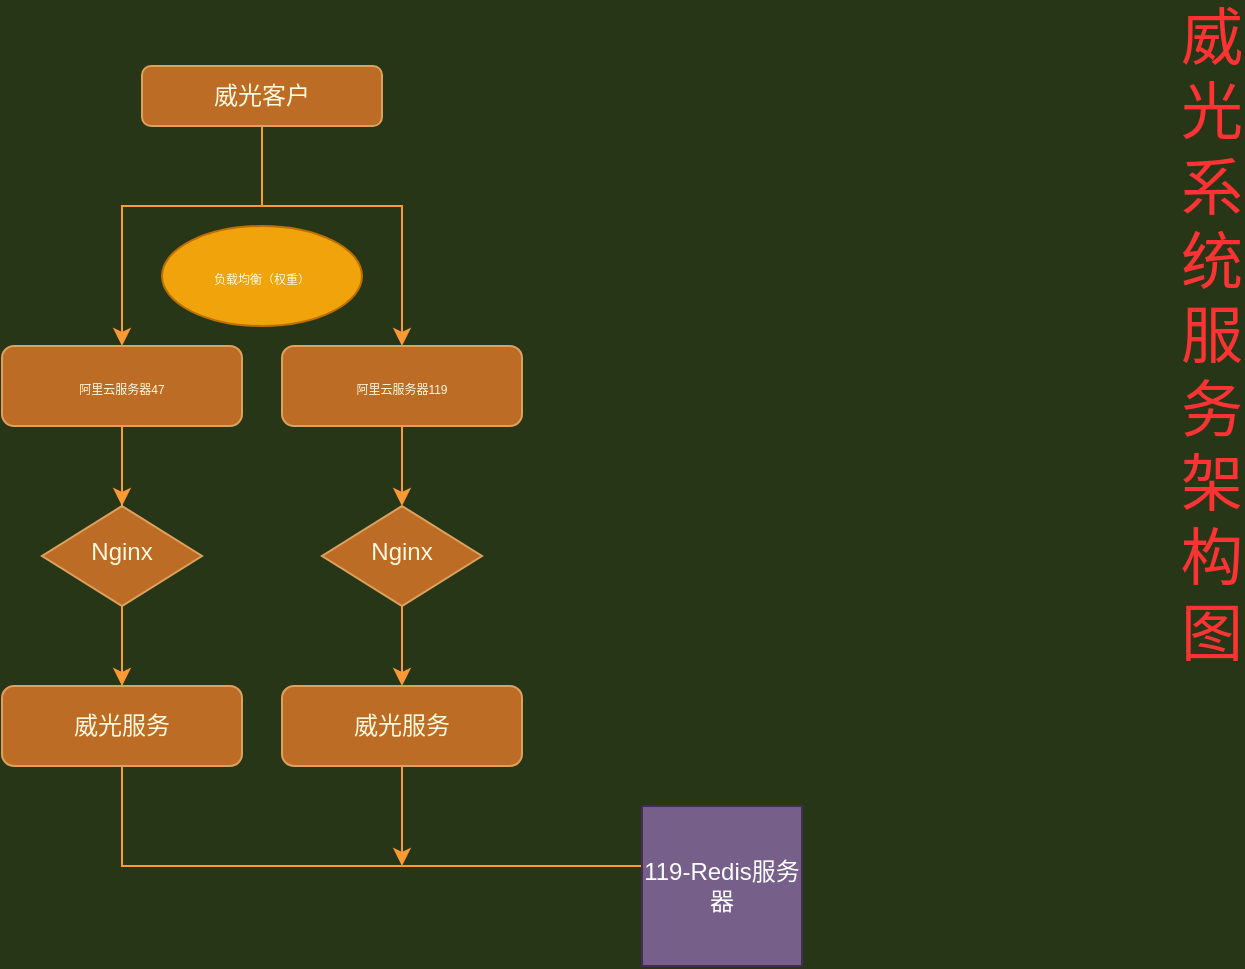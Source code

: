 <mxfile version="16.1.0" type="github">
  <diagram id="C5RBs43oDa-KdzZeNtuy" name="Page-1">
    <mxGraphModel dx="981" dy="526" grid="1" gridSize="10" guides="1" tooltips="1" connect="1" arrows="1" fold="1" page="1" pageScale="1" pageWidth="827" pageHeight="1169" background="#283618" math="0" shadow="0">
      <root>
        <mxCell id="WIyWlLk6GJQsqaUBKTNV-0" />
        <mxCell id="WIyWlLk6GJQsqaUBKTNV-1" parent="WIyWlLk6GJQsqaUBKTNV-0" />
        <mxCell id="SqT_S_i4YUq0WAKNXoHZ-13" style="edgeStyle=orthogonalEdgeStyle;rounded=0;orthogonalLoop=1;jettySize=auto;html=1;entryX=0.5;entryY=0;entryDx=0;entryDy=0;strokeColor=#FF9933;" edge="1" parent="WIyWlLk6GJQsqaUBKTNV-1" source="WIyWlLk6GJQsqaUBKTNV-3" target="WIyWlLk6GJQsqaUBKTNV-10">
          <mxGeometry relative="1" as="geometry" />
        </mxCell>
        <mxCell id="SqT_S_i4YUq0WAKNXoHZ-22" style="edgeStyle=orthogonalEdgeStyle;rounded=0;orthogonalLoop=1;jettySize=auto;html=1;entryX=0;entryY=0.5;entryDx=0;entryDy=0;strokeColor=#FF9933;" edge="1" parent="WIyWlLk6GJQsqaUBKTNV-1" source="WIyWlLk6GJQsqaUBKTNV-3" target="SqT_S_i4YUq0WAKNXoHZ-21">
          <mxGeometry relative="1" as="geometry">
            <Array as="points">
              <mxPoint x="160" y="440" />
              <mxPoint x="450" y="440" />
            </Array>
          </mxGeometry>
        </mxCell>
        <mxCell id="WIyWlLk6GJQsqaUBKTNV-3" value="&lt;span style=&quot;font-size: 6px&quot;&gt;阿里云服务器47&lt;/span&gt;" style="rounded=1;whiteSpace=wrap;html=1;fontSize=12;glass=0;strokeWidth=1;shadow=0;fillColor=#BC6C25;strokeColor=#DDA15E;fontColor=#FEFAE0;" parent="WIyWlLk6GJQsqaUBKTNV-1" vertex="1">
          <mxGeometry x="100" y="180" width="120" height="40" as="geometry" />
        </mxCell>
        <mxCell id="SqT_S_i4YUq0WAKNXoHZ-18" style="edgeStyle=orthogonalEdgeStyle;rounded=0;orthogonalLoop=1;jettySize=auto;html=1;entryX=0.5;entryY=0;entryDx=0;entryDy=0;strokeColor=#FF9933;" edge="1" parent="WIyWlLk6GJQsqaUBKTNV-1" source="WIyWlLk6GJQsqaUBKTNV-10" target="WIyWlLk6GJQsqaUBKTNV-11">
          <mxGeometry relative="1" as="geometry" />
        </mxCell>
        <mxCell id="WIyWlLk6GJQsqaUBKTNV-10" value="Nginx" style="rhombus;whiteSpace=wrap;html=1;shadow=0;fontFamily=Helvetica;fontSize=12;align=center;strokeWidth=1;spacing=6;spacingTop=-4;fillColor=#BC6C25;strokeColor=#DDA15E;fontColor=#FEFAE0;" parent="WIyWlLk6GJQsqaUBKTNV-1" vertex="1">
          <mxGeometry x="120" y="260" width="80" height="50" as="geometry" />
        </mxCell>
        <mxCell id="WIyWlLk6GJQsqaUBKTNV-11" value="威光服务" style="rounded=1;whiteSpace=wrap;html=1;fontSize=12;glass=0;strokeWidth=1;shadow=0;fillColor=#BC6C25;strokeColor=#DDA15E;fontColor=#FEFAE0;" parent="WIyWlLk6GJQsqaUBKTNV-1" vertex="1">
          <mxGeometry x="100" y="350" width="120" height="40" as="geometry" />
        </mxCell>
        <mxCell id="SqT_S_i4YUq0WAKNXoHZ-15" style="edgeStyle=orthogonalEdgeStyle;rounded=0;orthogonalLoop=1;jettySize=auto;html=1;entryX=0.5;entryY=0;entryDx=0;entryDy=0;strokeColor=#FF9933;" edge="1" parent="WIyWlLk6GJQsqaUBKTNV-1" source="eKm5PSDTWIwQXWz4lAzA-0" target="SqT_S_i4YUq0WAKNXoHZ-14">
          <mxGeometry relative="1" as="geometry" />
        </mxCell>
        <mxCell id="eKm5PSDTWIwQXWz4lAzA-0" value="&lt;span style=&quot;font-size: 6px&quot;&gt;阿里云服务器119&lt;/span&gt;" style="rounded=1;whiteSpace=wrap;html=1;fontSize=12;glass=0;strokeWidth=1;shadow=0;fillColor=#BC6C25;strokeColor=#DDA15E;fontColor=#FEFAE0;" parent="WIyWlLk6GJQsqaUBKTNV-1" vertex="1">
          <mxGeometry x="240" y="180" width="120" height="40" as="geometry" />
        </mxCell>
        <mxCell id="SqT_S_i4YUq0WAKNXoHZ-7" style="edgeStyle=orthogonalEdgeStyle;rounded=0;orthogonalLoop=1;jettySize=auto;html=1;entryX=0.5;entryY=0;entryDx=0;entryDy=0;strokeColor=#FF9933;" edge="1" parent="WIyWlLk6GJQsqaUBKTNV-1" source="SqT_S_i4YUq0WAKNXoHZ-1" target="WIyWlLk6GJQsqaUBKTNV-3">
          <mxGeometry relative="1" as="geometry">
            <Array as="points">
              <mxPoint x="230" y="110" />
              <mxPoint x="160" y="110" />
            </Array>
          </mxGeometry>
        </mxCell>
        <mxCell id="SqT_S_i4YUq0WAKNXoHZ-8" style="edgeStyle=orthogonalEdgeStyle;rounded=0;orthogonalLoop=1;jettySize=auto;html=1;entryX=0.5;entryY=0;entryDx=0;entryDy=0;strokeColor=#FF9933;" edge="1" parent="WIyWlLk6GJQsqaUBKTNV-1" source="SqT_S_i4YUq0WAKNXoHZ-1" target="eKm5PSDTWIwQXWz4lAzA-0">
          <mxGeometry relative="1" as="geometry">
            <Array as="points">
              <mxPoint x="230" y="110" />
              <mxPoint x="300" y="110" />
            </Array>
          </mxGeometry>
        </mxCell>
        <mxCell id="SqT_S_i4YUq0WAKNXoHZ-1" value="威光客户" style="rounded=1;whiteSpace=wrap;html=1;fontSize=12;glass=0;strokeWidth=1;shadow=0;fillColor=#BC6C25;strokeColor=#DDA15E;fontColor=#FEFAE0;" vertex="1" parent="WIyWlLk6GJQsqaUBKTNV-1">
          <mxGeometry x="170" y="40" width="120" height="30" as="geometry" />
        </mxCell>
        <mxCell id="SqT_S_i4YUq0WAKNXoHZ-10" value="&lt;font color=&quot;#fefae0&quot;&gt;&lt;span style=&quot;font-size: 6px&quot;&gt;负载均衡（权重）&lt;/span&gt;&lt;/font&gt;" style="ellipse;whiteSpace=wrap;html=1;fillColor=#f0a30a;strokeColor=#BD7000;fontColor=#000000;" vertex="1" parent="WIyWlLk6GJQsqaUBKTNV-1">
          <mxGeometry x="180" y="120" width="100" height="50" as="geometry" />
        </mxCell>
        <mxCell id="SqT_S_i4YUq0WAKNXoHZ-20" value="" style="edgeStyle=orthogonalEdgeStyle;rounded=0;orthogonalLoop=1;jettySize=auto;html=1;strokeColor=#FF9933;" edge="1" parent="WIyWlLk6GJQsqaUBKTNV-1" source="SqT_S_i4YUq0WAKNXoHZ-14" target="SqT_S_i4YUq0WAKNXoHZ-19">
          <mxGeometry relative="1" as="geometry" />
        </mxCell>
        <mxCell id="SqT_S_i4YUq0WAKNXoHZ-14" value="Nginx" style="rhombus;whiteSpace=wrap;html=1;shadow=0;fontFamily=Helvetica;fontSize=12;align=center;strokeWidth=1;spacing=6;spacingTop=-4;fillColor=#BC6C25;strokeColor=#DDA15E;fontColor=#FEFAE0;" vertex="1" parent="WIyWlLk6GJQsqaUBKTNV-1">
          <mxGeometry x="260" y="260" width="80" height="50" as="geometry" />
        </mxCell>
        <mxCell id="SqT_S_i4YUq0WAKNXoHZ-23" style="edgeStyle=orthogonalEdgeStyle;rounded=0;orthogonalLoop=1;jettySize=auto;html=1;strokeColor=#FF9933;" edge="1" parent="WIyWlLk6GJQsqaUBKTNV-1" source="SqT_S_i4YUq0WAKNXoHZ-19">
          <mxGeometry relative="1" as="geometry">
            <mxPoint x="300" y="440.0" as="targetPoint" />
          </mxGeometry>
        </mxCell>
        <mxCell id="SqT_S_i4YUq0WAKNXoHZ-19" value="威光服务" style="rounded=1;whiteSpace=wrap;html=1;fontSize=12;glass=0;strokeWidth=1;shadow=0;fillColor=#BC6C25;strokeColor=#DDA15E;fontColor=#FEFAE0;" vertex="1" parent="WIyWlLk6GJQsqaUBKTNV-1">
          <mxGeometry x="240" y="350" width="120" height="40" as="geometry" />
        </mxCell>
        <mxCell id="SqT_S_i4YUq0WAKNXoHZ-21" value="119-Redis服务器" style="whiteSpace=wrap;html=1;aspect=fixed;strokeColor=#432D57;fillColor=#76608a;fontColor=#ffffff;" vertex="1" parent="WIyWlLk6GJQsqaUBKTNV-1">
          <mxGeometry x="420" y="410" width="80" height="80" as="geometry" />
        </mxCell>
        <mxCell id="SqT_S_i4YUq0WAKNXoHZ-24" value="&lt;font color=&quot;#ff3333&quot; style=&quot;font-size: 31px&quot;&gt;威光系统服务架构图&lt;/font&gt;" style="text;html=1;strokeColor=none;fillColor=none;align=center;verticalAlign=middle;whiteSpace=wrap;rounded=0;" vertex="1" parent="WIyWlLk6GJQsqaUBKTNV-1">
          <mxGeometry x="690" y="40" width="30" height="270" as="geometry" />
        </mxCell>
      </root>
    </mxGraphModel>
  </diagram>
</mxfile>
